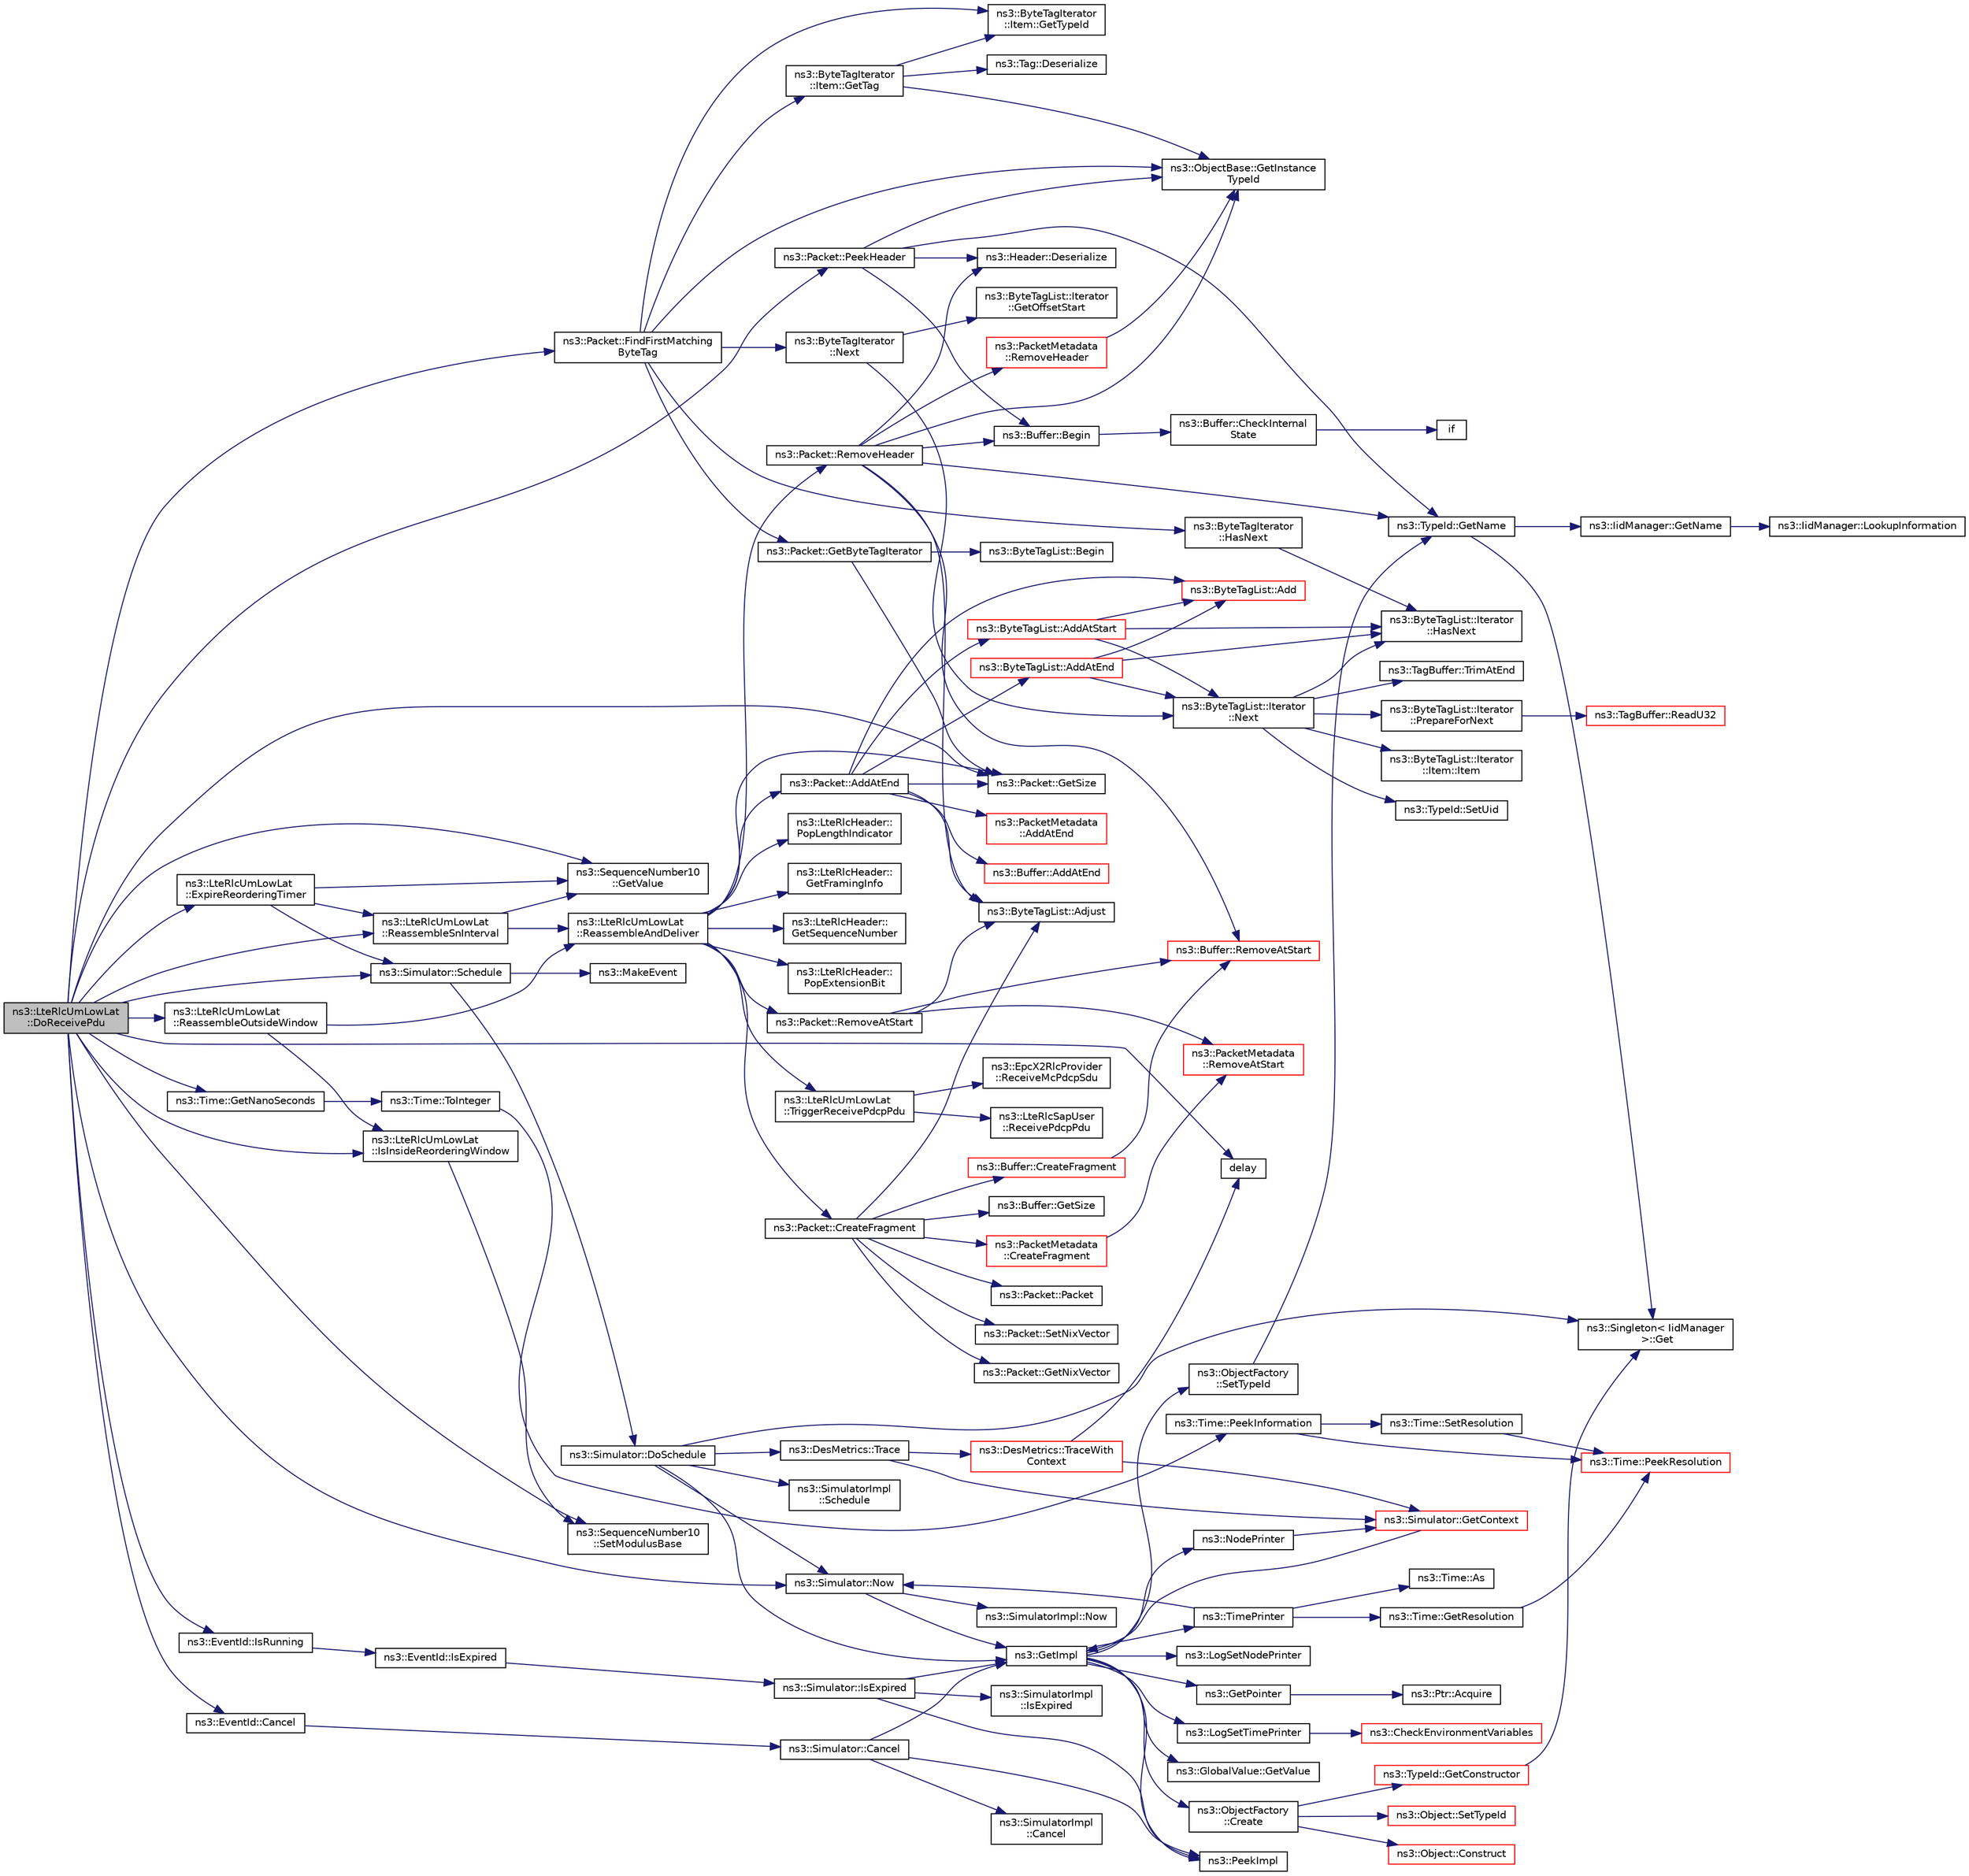 digraph "ns3::LteRlcUmLowLat::DoReceivePdu"
{
  edge [fontname="Helvetica",fontsize="10",labelfontname="Helvetica",labelfontsize="10"];
  node [fontname="Helvetica",fontsize="10",shape=record];
  rankdir="LR";
  Node1 [label="ns3::LteRlcUmLowLat\l::DoReceivePdu",height=0.2,width=0.4,color="black", fillcolor="grey75", style="filled", fontcolor="black"];
  Node1 -> Node2 [color="midnightblue",fontsize="10",style="solid"];
  Node2 [label="ns3::Packet::GetSize",height=0.2,width=0.4,color="black", fillcolor="white", style="filled",URL="$dd/d7a/classns3_1_1Packet.html#a462855c9929954d4301a4edfe55f4f1c",tooltip="Returns the the size in bytes of the packet (including the zero-filled initial payload). "];
  Node1 -> Node3 [color="midnightblue",fontsize="10",style="solid"];
  Node3 [label="delay",height=0.2,width=0.4,color="black", fillcolor="white", style="filled",URL="$d8/d68/lte_2model_2fading-traces_2fading__trace__generator_8m.html#a7964e6aa8f61a9d28973c8267a606ad8"];
  Node1 -> Node4 [color="midnightblue",fontsize="10",style="solid"];
  Node4 [label="ns3::Packet::FindFirstMatching\lByteTag",height=0.2,width=0.4,color="black", fillcolor="white", style="filled",URL="$dd/d7a/classns3_1_1Packet.html#a2e1403c2411495827012fe000823c16a",tooltip="Finds the first tag matching the parameter Tag type. "];
  Node4 -> Node5 [color="midnightblue",fontsize="10",style="solid"];
  Node5 [label="ns3::ObjectBase::GetInstance\lTypeId",height=0.2,width=0.4,color="black", fillcolor="white", style="filled",URL="$d2/dac/classns3_1_1ObjectBase.html#abe5b43a6f5b99a92a4c3122db31f06fb"];
  Node4 -> Node6 [color="midnightblue",fontsize="10",style="solid"];
  Node6 [label="ns3::Packet::GetByteTagIterator",height=0.2,width=0.4,color="black", fillcolor="white", style="filled",URL="$dd/d7a/classns3_1_1Packet.html#a3c03f35c267e8534c29bdaa4686e4823",tooltip="Returns an iterator over the set of byte tags included in this packet. "];
  Node6 -> Node7 [color="midnightblue",fontsize="10",style="solid"];
  Node7 [label="ns3::ByteTagList::Begin",height=0.2,width=0.4,color="black", fillcolor="white", style="filled",URL="$dd/d64/classns3_1_1ByteTagList.html#acee7b77907ef44826712a630443493e7"];
  Node6 -> Node2 [color="midnightblue",fontsize="10",style="solid"];
  Node4 -> Node8 [color="midnightblue",fontsize="10",style="solid"];
  Node8 [label="ns3::ByteTagIterator\l::HasNext",height=0.2,width=0.4,color="black", fillcolor="white", style="filled",URL="$d4/ddd/classns3_1_1ByteTagIterator.html#a1337834aa5fbb23a982fe521e54fb78a"];
  Node8 -> Node9 [color="midnightblue",fontsize="10",style="solid"];
  Node9 [label="ns3::ByteTagList::Iterator\l::HasNext",height=0.2,width=0.4,color="black", fillcolor="white", style="filled",URL="$de/dc7/classns3_1_1ByteTagList_1_1Iterator.html#aa1c5eb37f289d0eef8dfaf687498eaec",tooltip="Used to determine if the iterator is at the end of the byteTagList. "];
  Node4 -> Node10 [color="midnightblue",fontsize="10",style="solid"];
  Node10 [label="ns3::ByteTagIterator\l::Next",height=0.2,width=0.4,color="black", fillcolor="white", style="filled",URL="$d4/ddd/classns3_1_1ByteTagIterator.html#af2fa25a08fe0a868ab051e3c4bfcad01"];
  Node10 -> Node11 [color="midnightblue",fontsize="10",style="solid"];
  Node11 [label="ns3::ByteTagList::Iterator\l::Next",height=0.2,width=0.4,color="black", fillcolor="white", style="filled",URL="$de/dc7/classns3_1_1ByteTagList_1_1Iterator.html#af521864d800baab1d9c5262f59ce4433",tooltip="Returns the next Item from the ByteTagList. "];
  Node11 -> Node9 [color="midnightblue",fontsize="10",style="solid"];
  Node11 -> Node12 [color="midnightblue",fontsize="10",style="solid"];
  Node12 [label="ns3::ByteTagList::Iterator\l::Item::Item",height=0.2,width=0.4,color="black", fillcolor="white", style="filled",URL="$d5/da6/structns3_1_1ByteTagList_1_1Iterator_1_1Item.html#acbefc31279faa7437e5ee3c88a16d925",tooltip="constructs an item with the given TagBuffer "];
  Node11 -> Node13 [color="midnightblue",fontsize="10",style="solid"];
  Node13 [label="ns3::TypeId::SetUid",height=0.2,width=0.4,color="black", fillcolor="white", style="filled",URL="$d6/d11/classns3_1_1TypeId.html#a85ebe2aebd1cbf13dea9d731e3081481"];
  Node11 -> Node14 [color="midnightblue",fontsize="10",style="solid"];
  Node14 [label="ns3::TagBuffer::TrimAtEnd",height=0.2,width=0.4,color="black", fillcolor="white", style="filled",URL="$d6/ded/classns3_1_1TagBuffer.html#a163314c17e95305cecd202eb0496affa",tooltip="Trim some space from the end. "];
  Node11 -> Node15 [color="midnightblue",fontsize="10",style="solid"];
  Node15 [label="ns3::ByteTagList::Iterator\l::PrepareForNext",height=0.2,width=0.4,color="black", fillcolor="white", style="filled",URL="$de/dc7/classns3_1_1ByteTagList_1_1Iterator.html#afeebeb2923b6d7d908b0868d9e4750e5",tooltip="Prepare the iterator for the next tag. "];
  Node15 -> Node16 [color="midnightblue",fontsize="10",style="solid"];
  Node16 [label="ns3::TagBuffer::ReadU32",height=0.2,width=0.4,color="red", fillcolor="white", style="filled",URL="$d6/ded/classns3_1_1TagBuffer.html#a6b1c1414efc7cf8ea6a3f682c3e27663"];
  Node10 -> Node17 [color="midnightblue",fontsize="10",style="solid"];
  Node17 [label="ns3::ByteTagList::Iterator\l::GetOffsetStart",height=0.2,width=0.4,color="black", fillcolor="white", style="filled",URL="$de/dc7/classns3_1_1ByteTagList_1_1Iterator.html#a3dbfd8531dac30a62afb37317937d974",tooltip="Returns the offset from the start of the virtual byte buffer to the ByteTagList. "];
  Node4 -> Node18 [color="midnightblue",fontsize="10",style="solid"];
  Node18 [label="ns3::ByteTagIterator\l::Item::GetTypeId",height=0.2,width=0.4,color="black", fillcolor="white", style="filled",URL="$d2/d2d/classns3_1_1ByteTagIterator_1_1Item.html#aaae5fe08c2b67ac485faa4372fe38cea"];
  Node4 -> Node19 [color="midnightblue",fontsize="10",style="solid"];
  Node19 [label="ns3::ByteTagIterator\l::Item::GetTag",height=0.2,width=0.4,color="black", fillcolor="white", style="filled",URL="$d2/d2d/classns3_1_1ByteTagIterator_1_1Item.html#ada7f72efd4a0d9caef5edae0ea571ec1",tooltip="Read the requested tag and store it in the user-provided tag instance. "];
  Node19 -> Node5 [color="midnightblue",fontsize="10",style="solid"];
  Node19 -> Node18 [color="midnightblue",fontsize="10",style="solid"];
  Node19 -> Node20 [color="midnightblue",fontsize="10",style="solid"];
  Node20 [label="ns3::Tag::Deserialize",height=0.2,width=0.4,color="black", fillcolor="white", style="filled",URL="$d0/d79/classns3_1_1Tag.html#ae166b7f816bcbdef44dbeb636c9fa712"];
  Node1 -> Node21 [color="midnightblue",fontsize="10",style="solid"];
  Node21 [label="ns3::Simulator::Now",height=0.2,width=0.4,color="black", fillcolor="white", style="filled",URL="$d7/deb/classns3_1_1Simulator.html#ac3178fa975b419f7875e7105be122800"];
  Node21 -> Node22 [color="midnightblue",fontsize="10",style="solid"];
  Node22 [label="ns3::GetImpl",height=0.2,width=0.4,color="black", fillcolor="white", style="filled",URL="$d4/d8b/group__simulator.html#ga42eb4eddad41528d4d99794a3dae3fd0",tooltip="Get the SimulatorImpl singleton. "];
  Node22 -> Node23 [color="midnightblue",fontsize="10",style="solid"];
  Node23 [label="ns3::PeekImpl",height=0.2,width=0.4,color="black", fillcolor="white", style="filled",URL="$d4/d8b/group__simulator.html#ga233c5c38de117e4e4a5a9cd168694792",tooltip="Get the static SimulatorImpl instance. "];
  Node22 -> Node24 [color="midnightblue",fontsize="10",style="solid"];
  Node24 [label="ns3::GlobalValue::GetValue",height=0.2,width=0.4,color="black", fillcolor="white", style="filled",URL="$dc/d02/classns3_1_1GlobalValue.html#aa33773cb952ba3c285a03ae2c4769b84"];
  Node22 -> Node25 [color="midnightblue",fontsize="10",style="solid"];
  Node25 [label="ns3::ObjectFactory\l::SetTypeId",height=0.2,width=0.4,color="black", fillcolor="white", style="filled",URL="$d5/d0d/classns3_1_1ObjectFactory.html#a77dcd099064038a1eb7a6b8251229ec3"];
  Node25 -> Node26 [color="midnightblue",fontsize="10",style="solid"];
  Node26 [label="ns3::TypeId::GetName",height=0.2,width=0.4,color="black", fillcolor="white", style="filled",URL="$d6/d11/classns3_1_1TypeId.html#aa3c41c79ae428b3cb396a9c6bb3ef314"];
  Node26 -> Node27 [color="midnightblue",fontsize="10",style="solid"];
  Node27 [label="ns3::Singleton\< IidManager\l \>::Get",height=0.2,width=0.4,color="black", fillcolor="white", style="filled",URL="$d8/d77/classns3_1_1Singleton.html#a80a2cd3c25a27ea72add7a9f7a141ffa"];
  Node26 -> Node28 [color="midnightblue",fontsize="10",style="solid"];
  Node28 [label="ns3::IidManager::GetName",height=0.2,width=0.4,color="black", fillcolor="white", style="filled",URL="$d4/d1c/classns3_1_1IidManager.html#a5d68d0f0f44594dcdec239dbdb5bf53c"];
  Node28 -> Node29 [color="midnightblue",fontsize="10",style="solid"];
  Node29 [label="ns3::IidManager::LookupInformation",height=0.2,width=0.4,color="black", fillcolor="white", style="filled",URL="$d4/d1c/classns3_1_1IidManager.html#a6b1f4ba2815dba27a377e8a8db2384cf"];
  Node22 -> Node30 [color="midnightblue",fontsize="10",style="solid"];
  Node30 [label="ns3::GetPointer",height=0.2,width=0.4,color="black", fillcolor="white", style="filled",URL="$d7/d2e/namespacens3.html#ab4e173cdfd43d17c1a40d5348510a670"];
  Node30 -> Node31 [color="midnightblue",fontsize="10",style="solid"];
  Node31 [label="ns3::Ptr::Acquire",height=0.2,width=0.4,color="black", fillcolor="white", style="filled",URL="$dc/d90/classns3_1_1Ptr.html#a9579b15e8c42dcdff5869d9d987562fb"];
  Node22 -> Node32 [color="midnightblue",fontsize="10",style="solid"];
  Node32 [label="ns3::ObjectFactory\l::Create",height=0.2,width=0.4,color="black", fillcolor="white", style="filled",URL="$d5/d0d/classns3_1_1ObjectFactory.html#a18152e93f0a6fe184ed7300cb31e9896"];
  Node32 -> Node33 [color="midnightblue",fontsize="10",style="solid"];
  Node33 [label="ns3::TypeId::GetConstructor",height=0.2,width=0.4,color="red", fillcolor="white", style="filled",URL="$d6/d11/classns3_1_1TypeId.html#ad9b0bc71ee7593a1ff23ff8d53938e95"];
  Node33 -> Node27 [color="midnightblue",fontsize="10",style="solid"];
  Node32 -> Node34 [color="midnightblue",fontsize="10",style="solid"];
  Node34 [label="ns3::Object::SetTypeId",height=0.2,width=0.4,color="red", fillcolor="white", style="filled",URL="$d9/d77/classns3_1_1Object.html#a19b1ebd8ec8fe404845e665880a6c5ad"];
  Node32 -> Node35 [color="midnightblue",fontsize="10",style="solid"];
  Node35 [label="ns3::Object::Construct",height=0.2,width=0.4,color="red", fillcolor="white", style="filled",URL="$d9/d77/classns3_1_1Object.html#a636e8411dc5228771f45c9b805d348fa"];
  Node22 -> Node36 [color="midnightblue",fontsize="10",style="solid"];
  Node36 [label="ns3::LogSetTimePrinter",height=0.2,width=0.4,color="black", fillcolor="white", style="filled",URL="$d7/d2e/namespacens3.html#acf6a1749b3febc5a6a5b2b8620138d80"];
  Node36 -> Node37 [color="midnightblue",fontsize="10",style="solid"];
  Node37 [label="ns3::CheckEnvironmentVariables",height=0.2,width=0.4,color="red", fillcolor="white", style="filled",URL="$d8/dff/group__logging.html#gacdc0bdeb2d8a90089d4fb09c4b8569ff"];
  Node22 -> Node38 [color="midnightblue",fontsize="10",style="solid"];
  Node38 [label="ns3::TimePrinter",height=0.2,width=0.4,color="black", fillcolor="white", style="filled",URL="$d8/dff/group__logging.html#gaaad3642e8247a056cd83001d805b0812"];
  Node38 -> Node39 [color="midnightblue",fontsize="10",style="solid"];
  Node39 [label="ns3::Time::GetResolution",height=0.2,width=0.4,color="black", fillcolor="white", style="filled",URL="$dc/d04/classns3_1_1Time.html#a1444f0f08b5e19f031157609e32fcf98"];
  Node39 -> Node40 [color="midnightblue",fontsize="10",style="solid"];
  Node40 [label="ns3::Time::PeekResolution",height=0.2,width=0.4,color="red", fillcolor="white", style="filled",URL="$dc/d04/classns3_1_1Time.html#a963e53522278fcbdf1ab9f7adbd0f5d6"];
  Node38 -> Node21 [color="midnightblue",fontsize="10",style="solid"];
  Node38 -> Node41 [color="midnightblue",fontsize="10",style="solid"];
  Node41 [label="ns3::Time::As",height=0.2,width=0.4,color="black", fillcolor="white", style="filled",URL="$dc/d04/classns3_1_1Time.html#a0bb1110638ce9938248bd07865a328ab"];
  Node22 -> Node42 [color="midnightblue",fontsize="10",style="solid"];
  Node42 [label="ns3::LogSetNodePrinter",height=0.2,width=0.4,color="black", fillcolor="white", style="filled",URL="$d7/d2e/namespacens3.html#aa6e659ca357c8309352fa0f146793810"];
  Node22 -> Node43 [color="midnightblue",fontsize="10",style="solid"];
  Node43 [label="ns3::NodePrinter",height=0.2,width=0.4,color="black", fillcolor="white", style="filled",URL="$d8/dff/group__logging.html#gaaffbf70ff3766cd62b8bbd9b140d2a1b"];
  Node43 -> Node44 [color="midnightblue",fontsize="10",style="solid"];
  Node44 [label="ns3::Simulator::GetContext",height=0.2,width=0.4,color="red", fillcolor="white", style="filled",URL="$d7/deb/classns3_1_1Simulator.html#a8514b74ee2c42916b351b33c4a963bb0"];
  Node44 -> Node22 [color="midnightblue",fontsize="10",style="solid"];
  Node21 -> Node45 [color="midnightblue",fontsize="10",style="solid"];
  Node45 [label="ns3::SimulatorImpl::Now",height=0.2,width=0.4,color="black", fillcolor="white", style="filled",URL="$d2/d19/classns3_1_1SimulatorImpl.html#aa516c50060846adc6fd316e83ef0797c"];
  Node1 -> Node46 [color="midnightblue",fontsize="10",style="solid"];
  Node46 [label="ns3::Time::GetNanoSeconds",height=0.2,width=0.4,color="black", fillcolor="white", style="filled",URL="$dc/d04/classns3_1_1Time.html#a2fdb7bf0e1f5cd93b6149cb37bbb7f08"];
  Node46 -> Node47 [color="midnightblue",fontsize="10",style="solid"];
  Node47 [label="ns3::Time::ToInteger",height=0.2,width=0.4,color="black", fillcolor="white", style="filled",URL="$dc/d04/classns3_1_1Time.html#a0c9c8fb9ec7222c7799c1081f14f6031"];
  Node47 -> Node48 [color="midnightblue",fontsize="10",style="solid"];
  Node48 [label="ns3::Time::PeekInformation",height=0.2,width=0.4,color="black", fillcolor="white", style="filled",URL="$dc/d04/classns3_1_1Time.html#a0b023c55c20582aa7c1781aacf128034"];
  Node48 -> Node40 [color="midnightblue",fontsize="10",style="solid"];
  Node48 -> Node49 [color="midnightblue",fontsize="10",style="solid"];
  Node49 [label="ns3::Time::SetResolution",height=0.2,width=0.4,color="black", fillcolor="white", style="filled",URL="$dc/d04/classns3_1_1Time.html#ac89165ba7715b66017a49c718f4aef09"];
  Node49 -> Node40 [color="midnightblue",fontsize="10",style="solid"];
  Node1 -> Node50 [color="midnightblue",fontsize="10",style="solid"];
  Node50 [label="ns3::Packet::PeekHeader",height=0.2,width=0.4,color="black", fillcolor="white", style="filled",URL="$dd/d7a/classns3_1_1Packet.html#aadc63487bea70945c418f4c3e9b81964",tooltip="Deserialize but does not remove the header from the internal buffer. s This method invokes Header::De..."];
  Node50 -> Node51 [color="midnightblue",fontsize="10",style="solid"];
  Node51 [label="ns3::Header::Deserialize",height=0.2,width=0.4,color="black", fillcolor="white", style="filled",URL="$d6/dae/classns3_1_1Header.html#a78be9400bb66b2a8543606f395ef5396"];
  Node50 -> Node52 [color="midnightblue",fontsize="10",style="solid"];
  Node52 [label="ns3::Buffer::Begin",height=0.2,width=0.4,color="black", fillcolor="white", style="filled",URL="$da/d85/classns3_1_1Buffer.html#a893d4bf50df13e730b6cd0fda91b967f"];
  Node52 -> Node53 [color="midnightblue",fontsize="10",style="solid"];
  Node53 [label="ns3::Buffer::CheckInternal\lState",height=0.2,width=0.4,color="black", fillcolor="white", style="filled",URL="$da/d85/classns3_1_1Buffer.html#a6202ce7f1ecc1fc7a14cc13017375d14",tooltip="Checks the internal buffer structures consistency. "];
  Node53 -> Node54 [color="midnightblue",fontsize="10",style="solid"];
  Node54 [label="if",height=0.2,width=0.4,color="black", fillcolor="white", style="filled",URL="$d8/d0e/loss__ITU1238_8m.html#a419d895abe1313c35fa353c93802647e"];
  Node50 -> Node5 [color="midnightblue",fontsize="10",style="solid"];
  Node50 -> Node26 [color="midnightblue",fontsize="10",style="solid"];
  Node1 -> Node55 [color="midnightblue",fontsize="10",style="solid"];
  Node55 [label="ns3::SequenceNumber10\l::SetModulusBase",height=0.2,width=0.4,color="black", fillcolor="white", style="filled",URL="$d1/d38/classns3_1_1SequenceNumber10.html#afd6d1e35503ecdab3a9b4b3e8c77e47c"];
  Node1 -> Node56 [color="midnightblue",fontsize="10",style="solid"];
  Node56 [label="ns3::SequenceNumber10\l::GetValue",height=0.2,width=0.4,color="black", fillcolor="white", style="filled",URL="$d1/d38/classns3_1_1SequenceNumber10.html#a9dcaea04bc415e169e7e0020ce579d01",tooltip="Extracts the numeric value of the sequence number. "];
  Node1 -> Node57 [color="midnightblue",fontsize="10",style="solid"];
  Node57 [label="ns3::LteRlcUmLowLat\l::IsInsideReorderingWindow",height=0.2,width=0.4,color="black", fillcolor="white", style="filled",URL="$dd/df9/classns3_1_1LteRlcUmLowLat.html#aae57ed7d1b7b9bff39ac4e70cddfbd80"];
  Node57 -> Node55 [color="midnightblue",fontsize="10",style="solid"];
  Node1 -> Node58 [color="midnightblue",fontsize="10",style="solid"];
  Node58 [label="ns3::LteRlcUmLowLat\l::ReassembleOutsideWindow",height=0.2,width=0.4,color="black", fillcolor="white", style="filled",URL="$dd/df9/classns3_1_1LteRlcUmLowLat.html#a4443ee4ffdcbda9c568dafb97828497e"];
  Node58 -> Node57 [color="midnightblue",fontsize="10",style="solid"];
  Node58 -> Node59 [color="midnightblue",fontsize="10",style="solid"];
  Node59 [label="ns3::LteRlcUmLowLat\l::ReassembleAndDeliver",height=0.2,width=0.4,color="black", fillcolor="white", style="filled",URL="$dd/df9/classns3_1_1LteRlcUmLowLat.html#a73c311a5f9cb06e61282da24f875bb29"];
  Node59 -> Node60 [color="midnightblue",fontsize="10",style="solid"];
  Node60 [label="ns3::Packet::RemoveHeader",height=0.2,width=0.4,color="black", fillcolor="white", style="filled",URL="$dd/d7a/classns3_1_1Packet.html#a0961eccf975d75f902d40956c93ba63e",tooltip="Deserialize and remove the header from the internal buffer. "];
  Node60 -> Node51 [color="midnightblue",fontsize="10",style="solid"];
  Node60 -> Node52 [color="midnightblue",fontsize="10",style="solid"];
  Node60 -> Node5 [color="midnightblue",fontsize="10",style="solid"];
  Node60 -> Node26 [color="midnightblue",fontsize="10",style="solid"];
  Node60 -> Node61 [color="midnightblue",fontsize="10",style="solid"];
  Node61 [label="ns3::Buffer::RemoveAtStart",height=0.2,width=0.4,color="red", fillcolor="white", style="filled",URL="$da/d85/classns3_1_1Buffer.html#adeecbb3e8f518aec6fee0437578ade4b"];
  Node60 -> Node62 [color="midnightblue",fontsize="10",style="solid"];
  Node62 [label="ns3::ByteTagList::Adjust",height=0.2,width=0.4,color="black", fillcolor="white", style="filled",URL="$dd/d64/classns3_1_1ByteTagList.html#a1fec06d7e6daaf8039cf2a148e4090f2"];
  Node60 -> Node63 [color="midnightblue",fontsize="10",style="solid"];
  Node63 [label="ns3::PacketMetadata\l::RemoveHeader",height=0.2,width=0.4,color="red", fillcolor="white", style="filled",URL="$d1/db1/classns3_1_1PacketMetadata.html#afa8a589ec783d4998516d7f39f21242d",tooltip="Remove an header. "];
  Node63 -> Node5 [color="midnightblue",fontsize="10",style="solid"];
  Node59 -> Node64 [color="midnightblue",fontsize="10",style="solid"];
  Node64 [label="ns3::LteRlcHeader::\lGetFramingInfo",height=0.2,width=0.4,color="black", fillcolor="white", style="filled",URL="$db/dd2/classns3_1_1LteRlcHeader.html#a3f3986f2bd852e7e48df6f56616b5fd8"];
  Node59 -> Node65 [color="midnightblue",fontsize="10",style="solid"];
  Node65 [label="ns3::LteRlcHeader::\lGetSequenceNumber",height=0.2,width=0.4,color="black", fillcolor="white", style="filled",URL="$db/dd2/classns3_1_1LteRlcHeader.html#a2d3e13e21eea67fae72a636c0a273ebb"];
  Node59 -> Node66 [color="midnightblue",fontsize="10",style="solid"];
  Node66 [label="ns3::LteRlcHeader::\lPopExtensionBit",height=0.2,width=0.4,color="black", fillcolor="white", style="filled",URL="$db/dd2/classns3_1_1LteRlcHeader.html#a63f21ccde901bd9c37e946792fd780a4"];
  Node59 -> Node67 [color="midnightblue",fontsize="10",style="solid"];
  Node67 [label="ns3::LteRlcHeader::\lPopLengthIndicator",height=0.2,width=0.4,color="black", fillcolor="white", style="filled",URL="$db/dd2/classns3_1_1LteRlcHeader.html#a815ab76d4869be1d40f3d8a6b5e5e6f0"];
  Node59 -> Node2 [color="midnightblue",fontsize="10",style="solid"];
  Node59 -> Node68 [color="midnightblue",fontsize="10",style="solid"];
  Node68 [label="ns3::Packet::CreateFragment",height=0.2,width=0.4,color="black", fillcolor="white", style="filled",URL="$dd/d7a/classns3_1_1Packet.html#a16f6113606b355b2b346e2245fa2a3d0",tooltip="Create a new packet which contains a fragment of the original packet. "];
  Node68 -> Node69 [color="midnightblue",fontsize="10",style="solid"];
  Node69 [label="ns3::Buffer::CreateFragment",height=0.2,width=0.4,color="red", fillcolor="white", style="filled",URL="$da/d85/classns3_1_1Buffer.html#a9285016f38b451c65edb50196ef817f8"];
  Node69 -> Node61 [color="midnightblue",fontsize="10",style="solid"];
  Node68 -> Node62 [color="midnightblue",fontsize="10",style="solid"];
  Node68 -> Node70 [color="midnightblue",fontsize="10",style="solid"];
  Node70 [label="ns3::Buffer::GetSize",height=0.2,width=0.4,color="black", fillcolor="white", style="filled",URL="$da/d85/classns3_1_1Buffer.html#a3047b8f2dad303c6370695122f1884f0"];
  Node68 -> Node71 [color="midnightblue",fontsize="10",style="solid"];
  Node71 [label="ns3::PacketMetadata\l::CreateFragment",height=0.2,width=0.4,color="red", fillcolor="white", style="filled",URL="$d1/db1/classns3_1_1PacketMetadata.html#a0c4fe43ab63b49432451c37263826d67",tooltip="Creates a fragment. "];
  Node71 -> Node72 [color="midnightblue",fontsize="10",style="solid"];
  Node72 [label="ns3::PacketMetadata\l::RemoveAtStart",height=0.2,width=0.4,color="red", fillcolor="white", style="filled",URL="$d1/db1/classns3_1_1PacketMetadata.html#a9a0300e7ae709f269d59b6733e590d56",tooltip="Remove a chunk of metadata at the metadata start. "];
  Node68 -> Node73 [color="midnightblue",fontsize="10",style="solid"];
  Node73 [label="ns3::Packet::Packet",height=0.2,width=0.4,color="black", fillcolor="white", style="filled",URL="$dd/d7a/classns3_1_1Packet.html#ac1a30f8cf28346960cfac4a2c9fa7026",tooltip="Create an empty packet with a new uid (as returned by getUid). "];
  Node68 -> Node74 [color="midnightblue",fontsize="10",style="solid"];
  Node74 [label="ns3::Packet::SetNixVector",height=0.2,width=0.4,color="black", fillcolor="white", style="filled",URL="$dd/d7a/classns3_1_1Packet.html#a7e02c5b608a578c845aafd838f155989",tooltip="Set the packet nix-vector. "];
  Node68 -> Node75 [color="midnightblue",fontsize="10",style="solid"];
  Node75 [label="ns3::Packet::GetNixVector",height=0.2,width=0.4,color="black", fillcolor="white", style="filled",URL="$dd/d7a/classns3_1_1Packet.html#a3d68d7d2738678185315b59640848819",tooltip="Get the packet nix-vector. "];
  Node59 -> Node76 [color="midnightblue",fontsize="10",style="solid"];
  Node76 [label="ns3::Packet::RemoveAtStart",height=0.2,width=0.4,color="black", fillcolor="white", style="filled",URL="$dd/d7a/classns3_1_1Packet.html#a78aa207e7921dd2f9f7e0d0b7a1c730a",tooltip="Remove size bytes from the start of the current packet. "];
  Node76 -> Node61 [color="midnightblue",fontsize="10",style="solid"];
  Node76 -> Node62 [color="midnightblue",fontsize="10",style="solid"];
  Node76 -> Node72 [color="midnightblue",fontsize="10",style="solid"];
  Node59 -> Node77 [color="midnightblue",fontsize="10",style="solid"];
  Node77 [label="ns3::LteRlcUmLowLat\l::TriggerReceivePdcpPdu",height=0.2,width=0.4,color="black", fillcolor="white", style="filled",URL="$dd/df9/classns3_1_1LteRlcUmLowLat.html#a50692b4467bf9cd91b0857bc11b19355"];
  Node77 -> Node78 [color="midnightblue",fontsize="10",style="solid"];
  Node78 [label="ns3::LteRlcSapUser\l::ReceivePdcpPdu",height=0.2,width=0.4,color="black", fillcolor="white", style="filled",URL="$d9/d10/classns3_1_1LteRlcSapUser.html#aaadbd52044f4bf26453b6eb2e26df9c8"];
  Node77 -> Node79 [color="midnightblue",fontsize="10",style="solid"];
  Node79 [label="ns3::EpcX2RlcProvider\l::ReceiveMcPdcpSdu",height=0.2,width=0.4,color="black", fillcolor="white", style="filled",URL="$d0/d20/classns3_1_1EpcX2RlcProvider.html#ae58a8184e3a1b3243f328b8d0efe3352"];
  Node59 -> Node80 [color="midnightblue",fontsize="10",style="solid"];
  Node80 [label="ns3::Packet::AddAtEnd",height=0.2,width=0.4,color="black", fillcolor="white", style="filled",URL="$dd/d7a/classns3_1_1Packet.html#a14ec3d4250b425468764de58f5837b6b",tooltip="Concatenate the input packet at the end of the current packet. "];
  Node80 -> Node81 [color="midnightblue",fontsize="10",style="solid"];
  Node81 [label="ns3::ByteTagList::AddAtEnd",height=0.2,width=0.4,color="red", fillcolor="white", style="filled",URL="$dd/d64/classns3_1_1ByteTagList.html#a0d8aa9cf6aaf856eb08d4f4a01f38446"];
  Node81 -> Node9 [color="midnightblue",fontsize="10",style="solid"];
  Node81 -> Node11 [color="midnightblue",fontsize="10",style="solid"];
  Node81 -> Node82 [color="midnightblue",fontsize="10",style="solid"];
  Node82 [label="ns3::ByteTagList::Add",height=0.2,width=0.4,color="red", fillcolor="white", style="filled",URL="$dd/d64/classns3_1_1ByteTagList.html#ac970192e923afc561a304d17af4b8a52"];
  Node80 -> Node2 [color="midnightblue",fontsize="10",style="solid"];
  Node80 -> Node83 [color="midnightblue",fontsize="10",style="solid"];
  Node83 [label="ns3::ByteTagList::AddAtStart",height=0.2,width=0.4,color="red", fillcolor="white", style="filled",URL="$dd/d64/classns3_1_1ByteTagList.html#acb4563fbe4299c55af41ba7a166b71d5"];
  Node83 -> Node9 [color="midnightblue",fontsize="10",style="solid"];
  Node83 -> Node11 [color="midnightblue",fontsize="10",style="solid"];
  Node83 -> Node82 [color="midnightblue",fontsize="10",style="solid"];
  Node80 -> Node62 [color="midnightblue",fontsize="10",style="solid"];
  Node80 -> Node82 [color="midnightblue",fontsize="10",style="solid"];
  Node80 -> Node84 [color="midnightblue",fontsize="10",style="solid"];
  Node84 [label="ns3::Buffer::AddAtEnd",height=0.2,width=0.4,color="red", fillcolor="white", style="filled",URL="$da/d85/classns3_1_1Buffer.html#a92dd87809af24fb10696fee9a9cb56cf"];
  Node80 -> Node85 [color="midnightblue",fontsize="10",style="solid"];
  Node85 [label="ns3::PacketMetadata\l::AddAtEnd",height=0.2,width=0.4,color="red", fillcolor="white", style="filled",URL="$d1/db1/classns3_1_1PacketMetadata.html#af7ceb1a4a7ded625c85dbd477b5fc8b6",tooltip="Add a metadata at the metadata start. "];
  Node1 -> Node86 [color="midnightblue",fontsize="10",style="solid"];
  Node86 [label="ns3::LteRlcUmLowLat\l::ReassembleSnInterval",height=0.2,width=0.4,color="black", fillcolor="white", style="filled",URL="$dd/df9/classns3_1_1LteRlcUmLowLat.html#aef0c71efceb98b3dd6c5bdbfc773ee0d"];
  Node86 -> Node56 [color="midnightblue",fontsize="10",style="solid"];
  Node86 -> Node59 [color="midnightblue",fontsize="10",style="solid"];
  Node1 -> Node87 [color="midnightblue",fontsize="10",style="solid"];
  Node87 [label="ns3::EventId::IsRunning",height=0.2,width=0.4,color="black", fillcolor="white", style="filled",URL="$d1/df8/classns3_1_1EventId.html#aabf8476d1a080c199ea0c6aa9ccea372"];
  Node87 -> Node88 [color="midnightblue",fontsize="10",style="solid"];
  Node88 [label="ns3::EventId::IsExpired",height=0.2,width=0.4,color="black", fillcolor="white", style="filled",URL="$d1/df8/classns3_1_1EventId.html#a5c30c92e7c1c34b4e8505cc07ed71b02"];
  Node88 -> Node89 [color="midnightblue",fontsize="10",style="solid"];
  Node89 [label="ns3::Simulator::IsExpired",height=0.2,width=0.4,color="black", fillcolor="white", style="filled",URL="$d7/deb/classns3_1_1Simulator.html#a83ac8425c319a29b64f6d3b2ffc61e9c"];
  Node89 -> Node23 [color="midnightblue",fontsize="10",style="solid"];
  Node89 -> Node22 [color="midnightblue",fontsize="10",style="solid"];
  Node89 -> Node90 [color="midnightblue",fontsize="10",style="solid"];
  Node90 [label="ns3::SimulatorImpl\l::IsExpired",height=0.2,width=0.4,color="black", fillcolor="white", style="filled",URL="$d2/d19/classns3_1_1SimulatorImpl.html#a4b01ac397f5ce86997e9caec087f63d2"];
  Node1 -> Node91 [color="midnightblue",fontsize="10",style="solid"];
  Node91 [label="ns3::EventId::Cancel",height=0.2,width=0.4,color="black", fillcolor="white", style="filled",URL="$d1/df8/classns3_1_1EventId.html#a993ae94e48e014e1afd47edb16db7a11"];
  Node91 -> Node92 [color="midnightblue",fontsize="10",style="solid"];
  Node92 [label="ns3::Simulator::Cancel",height=0.2,width=0.4,color="black", fillcolor="white", style="filled",URL="$d7/deb/classns3_1_1Simulator.html#a1b903a62d6117ef28f7ba3c6500689bf"];
  Node92 -> Node23 [color="midnightblue",fontsize="10",style="solid"];
  Node92 -> Node22 [color="midnightblue",fontsize="10",style="solid"];
  Node92 -> Node93 [color="midnightblue",fontsize="10",style="solid"];
  Node93 [label="ns3::SimulatorImpl\l::Cancel",height=0.2,width=0.4,color="black", fillcolor="white", style="filled",URL="$d2/d19/classns3_1_1SimulatorImpl.html#ad117e616c99c915ddac6267a74804807"];
  Node1 -> Node94 [color="midnightblue",fontsize="10",style="solid"];
  Node94 [label="ns3::Simulator::Schedule",height=0.2,width=0.4,color="black", fillcolor="white", style="filled",URL="$d7/deb/classns3_1_1Simulator.html#a671882c894a08af4a5e91181bf1eec13"];
  Node94 -> Node95 [color="midnightblue",fontsize="10",style="solid"];
  Node95 [label="ns3::Simulator::DoSchedule",height=0.2,width=0.4,color="black", fillcolor="white", style="filled",URL="$d7/deb/classns3_1_1Simulator.html#a47af23973938819bdc89cb2807e09ed5"];
  Node95 -> Node27 [color="midnightblue",fontsize="10",style="solid"];
  Node95 -> Node96 [color="midnightblue",fontsize="10",style="solid"];
  Node96 [label="ns3::DesMetrics::Trace",height=0.2,width=0.4,color="black", fillcolor="white", style="filled",URL="$d5/d69/classns3_1_1DesMetrics.html#ab7c6c097412d0398affbc9f8d2643160"];
  Node96 -> Node97 [color="midnightblue",fontsize="10",style="solid"];
  Node97 [label="ns3::DesMetrics::TraceWith\lContext",height=0.2,width=0.4,color="red", fillcolor="white", style="filled",URL="$d5/d69/classns3_1_1DesMetrics.html#abc404d9eee92f4e8fd67f5d200490ed6"];
  Node97 -> Node44 [color="midnightblue",fontsize="10",style="solid"];
  Node97 -> Node3 [color="midnightblue",fontsize="10",style="solid"];
  Node96 -> Node44 [color="midnightblue",fontsize="10",style="solid"];
  Node95 -> Node21 [color="midnightblue",fontsize="10",style="solid"];
  Node95 -> Node22 [color="midnightblue",fontsize="10",style="solid"];
  Node95 -> Node98 [color="midnightblue",fontsize="10",style="solid"];
  Node98 [label="ns3::SimulatorImpl\l::Schedule",height=0.2,width=0.4,color="black", fillcolor="white", style="filled",URL="$d2/d19/classns3_1_1SimulatorImpl.html#a24eac97ca7dc0e64162e3596064cfb5c"];
  Node94 -> Node99 [color="midnightblue",fontsize="10",style="solid"];
  Node99 [label="ns3::MakeEvent",height=0.2,width=0.4,color="black", fillcolor="white", style="filled",URL="$d0/dac/group__makeeventfnptr.html#ga289a28a2497c18a9bd299e5e2014094b"];
  Node1 -> Node100 [color="midnightblue",fontsize="10",style="solid"];
  Node100 [label="ns3::LteRlcUmLowLat\l::ExpireReorderingTimer",height=0.2,width=0.4,color="black", fillcolor="white", style="filled",URL="$dd/df9/classns3_1_1LteRlcUmLowLat.html#a4b6265564058cc0626ad343269e2a5d3"];
  Node100 -> Node56 [color="midnightblue",fontsize="10",style="solid"];
  Node100 -> Node86 [color="midnightblue",fontsize="10",style="solid"];
  Node100 -> Node94 [color="midnightblue",fontsize="10",style="solid"];
}

